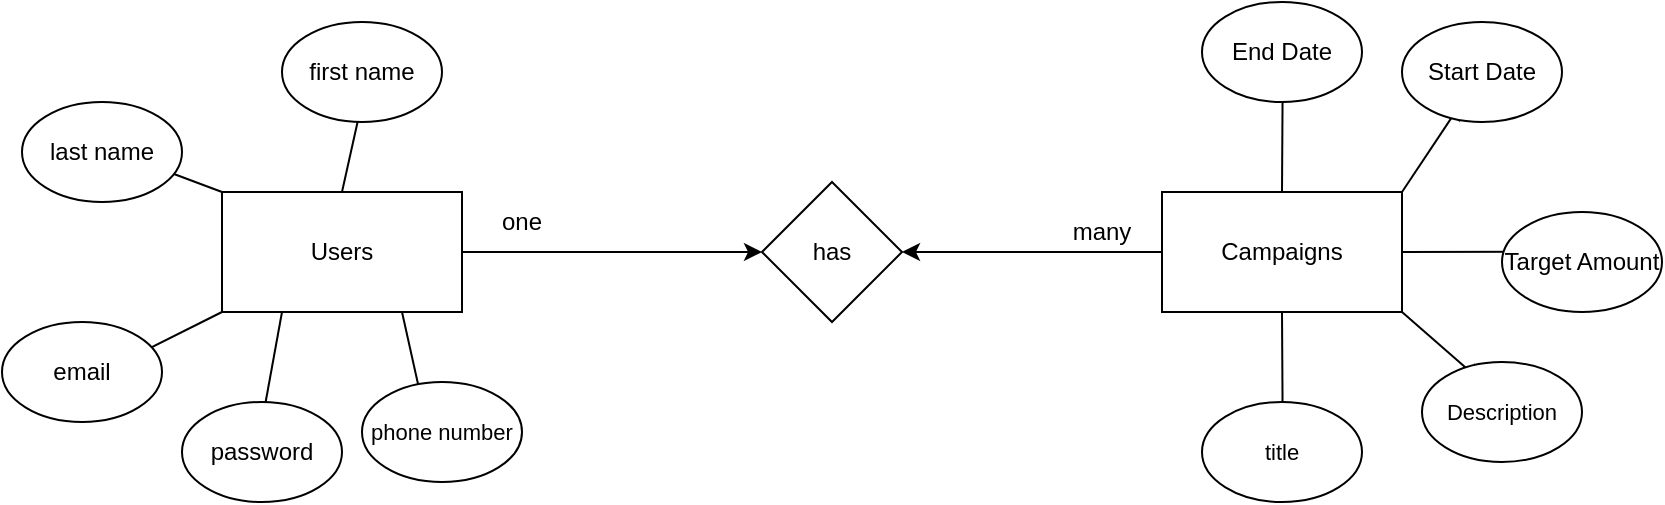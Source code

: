 <mxfile>
    <diagram id="aZ-SgCkT0OYn60PtR4Hm" name="Page-1">
        <mxGraphModel dx="853" dy="341" grid="1" gridSize="10" guides="1" tooltips="1" connect="1" arrows="1" fold="1" page="1" pageScale="1" pageWidth="850" pageHeight="1100" math="0" shadow="0">
            <root>
                <mxCell id="0"/>
                <mxCell id="1" parent="0"/>
                <mxCell id="7" style="edgeStyle=none;html=1;exitX=1;exitY=0.5;exitDx=0;exitDy=0;" edge="1" parent="1" source="2" target="4">
                    <mxGeometry relative="1" as="geometry"/>
                </mxCell>
                <mxCell id="12" style="edgeStyle=none;html=1;exitX=0.75;exitY=1;exitDx=0;exitDy=0;" edge="1" parent="1" source="2">
                    <mxGeometry relative="1" as="geometry">
                        <mxPoint x="220" y="260" as="targetPoint"/>
                    </mxGeometry>
                </mxCell>
                <mxCell id="13" style="edgeStyle=none;html=1;exitX=0.25;exitY=1;exitDx=0;exitDy=0;" edge="1" parent="1" source="2">
                    <mxGeometry relative="1" as="geometry">
                        <mxPoint x="140" y="270" as="targetPoint"/>
                    </mxGeometry>
                </mxCell>
                <mxCell id="14" style="edgeStyle=none;html=1;exitX=0;exitY=1;exitDx=0;exitDy=0;" edge="1" parent="1" source="2">
                    <mxGeometry relative="1" as="geometry">
                        <mxPoint x="70" y="240" as="targetPoint"/>
                    </mxGeometry>
                </mxCell>
                <mxCell id="16" style="edgeStyle=none;html=1;exitX=0;exitY=0;exitDx=0;exitDy=0;" edge="1" parent="1" source="2">
                    <mxGeometry relative="1" as="geometry">
                        <mxPoint x="80" y="140.0" as="targetPoint"/>
                    </mxGeometry>
                </mxCell>
                <mxCell id="18" style="edgeStyle=none;html=1;exitX=0.5;exitY=0;exitDx=0;exitDy=0;" edge="1" parent="1" source="2">
                    <mxGeometry relative="1" as="geometry">
                        <mxPoint x="190" y="110.0" as="targetPoint"/>
                    </mxGeometry>
                </mxCell>
                <mxCell id="2" value="Users" style="rounded=0;whiteSpace=wrap;html=1;" vertex="1" parent="1">
                    <mxGeometry x="120" y="155" width="120" height="60" as="geometry"/>
                </mxCell>
                <mxCell id="8" style="edgeStyle=none;html=1;exitX=0;exitY=0.5;exitDx=0;exitDy=0;entryX=1;entryY=0.5;entryDx=0;entryDy=0;" edge="1" parent="1" source="3" target="4">
                    <mxGeometry relative="1" as="geometry"/>
                </mxCell>
                <mxCell id="24" style="edgeStyle=none;html=1;exitX=0.5;exitY=0;exitDx=0;exitDy=0;" edge="1" parent="1" source="3">
                    <mxGeometry relative="1" as="geometry">
                        <mxPoint x="650.333" y="100.0" as="targetPoint"/>
                    </mxGeometry>
                </mxCell>
                <mxCell id="25" style="edgeStyle=none;html=1;exitX=1;exitY=0;exitDx=0;exitDy=0;" edge="1" parent="1" source="3">
                    <mxGeometry relative="1" as="geometry">
                        <mxPoint x="740" y="110.0" as="targetPoint"/>
                    </mxGeometry>
                </mxCell>
                <mxCell id="26" style="edgeStyle=none;html=1;exitX=1;exitY=0.5;exitDx=0;exitDy=0;" edge="1" parent="1" source="3">
                    <mxGeometry relative="1" as="geometry">
                        <mxPoint x="780" y="184.833" as="targetPoint"/>
                    </mxGeometry>
                </mxCell>
                <mxCell id="27" style="edgeStyle=none;html=1;exitX=1;exitY=1;exitDx=0;exitDy=0;" edge="1" parent="1" source="3">
                    <mxGeometry relative="1" as="geometry">
                        <mxPoint x="750" y="250" as="targetPoint"/>
                    </mxGeometry>
                </mxCell>
                <mxCell id="28" style="edgeStyle=none;html=1;exitX=0.5;exitY=1;exitDx=0;exitDy=0;" edge="1" parent="1" source="3">
                    <mxGeometry relative="1" as="geometry">
                        <mxPoint x="650.333" y="270" as="targetPoint"/>
                    </mxGeometry>
                </mxCell>
                <mxCell id="3" value="Campaigns" style="rounded=0;whiteSpace=wrap;html=1;" vertex="1" parent="1">
                    <mxGeometry x="590" y="155" width="120" height="60" as="geometry"/>
                </mxCell>
                <mxCell id="4" value="has" style="rhombus;whiteSpace=wrap;html=1;" vertex="1" parent="1">
                    <mxGeometry x="390" y="150" width="70" height="70" as="geometry"/>
                </mxCell>
                <mxCell id="9" value="one" style="text;html=1;align=center;verticalAlign=middle;whiteSpace=wrap;rounded=0;" vertex="1" parent="1">
                    <mxGeometry x="240" y="155" width="60" height="30" as="geometry"/>
                </mxCell>
                <mxCell id="11" value="many" style="text;html=1;align=center;verticalAlign=middle;whiteSpace=wrap;rounded=0;" vertex="1" parent="1">
                    <mxGeometry x="530" y="160" width="60" height="30" as="geometry"/>
                </mxCell>
                <mxCell id="19" value="&lt;font style=&quot;font-size: 11px;&quot;&gt;phone number&lt;/font&gt;" style="ellipse;whiteSpace=wrap;html=1;" vertex="1" parent="1">
                    <mxGeometry x="190" y="250" width="80" height="50" as="geometry"/>
                </mxCell>
                <mxCell id="20" value="password" style="ellipse;whiteSpace=wrap;html=1;" vertex="1" parent="1">
                    <mxGeometry x="100" y="260" width="80" height="50" as="geometry"/>
                </mxCell>
                <mxCell id="21" value="email" style="ellipse;whiteSpace=wrap;html=1;" vertex="1" parent="1">
                    <mxGeometry x="10" y="220" width="80" height="50" as="geometry"/>
                </mxCell>
                <mxCell id="22" value="last name" style="ellipse;whiteSpace=wrap;html=1;" vertex="1" parent="1">
                    <mxGeometry x="20" y="110" width="80" height="50" as="geometry"/>
                </mxCell>
                <mxCell id="23" value="first name" style="ellipse;whiteSpace=wrap;html=1;" vertex="1" parent="1">
                    <mxGeometry x="150" y="70" width="80" height="50" as="geometry"/>
                </mxCell>
                <mxCell id="29" value="&lt;span style=&quot;font-size: 11px;&quot;&gt;title&lt;/span&gt;" style="ellipse;whiteSpace=wrap;html=1;" vertex="1" parent="1">
                    <mxGeometry x="610" y="260" width="80" height="50" as="geometry"/>
                </mxCell>
                <mxCell id="30" value="&lt;span style=&quot;font-size: 11px;&quot;&gt;Description&lt;/span&gt;" style="ellipse;whiteSpace=wrap;html=1;" vertex="1" parent="1">
                    <mxGeometry x="720" y="240" width="80" height="50" as="geometry"/>
                </mxCell>
                <mxCell id="31" value="Target Amount" style="ellipse;whiteSpace=wrap;html=1;" vertex="1" parent="1">
                    <mxGeometry x="760" y="165" width="80" height="50" as="geometry"/>
                </mxCell>
                <mxCell id="32" value="Start Date" style="ellipse;whiteSpace=wrap;html=1;" vertex="1" parent="1">
                    <mxGeometry x="710" y="70" width="80" height="50" as="geometry"/>
                </mxCell>
                <mxCell id="33" value="End Date" style="ellipse;whiteSpace=wrap;html=1;" vertex="1" parent="1">
                    <mxGeometry x="610" y="60" width="80" height="50" as="geometry"/>
                </mxCell>
            </root>
        </mxGraphModel>
    </diagram>
</mxfile>